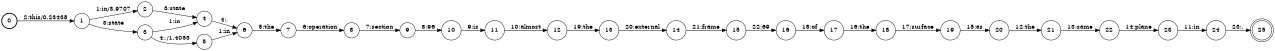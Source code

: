 digraph FST {
rankdir = LR;
size = "8.5,11";
label = "";
center = 1;
orientation = Portrait;
ranksep = "0.4";
nodesep = "0.25";
0 [label = "0", shape = circle, style = bold, fontsize = 14]
	0 -> 1 [label = "2:this/0.23438", fontsize = 14];
1 [label = "1", shape = circle, style = solid, fontsize = 14]
	1 -> 2 [label = "1:in/3.9707", fontsize = 14];
	1 -> 3 [label = "3:state", fontsize = 14];
2 [label = "2", shape = circle, style = solid, fontsize = 14]
	2 -> 4 [label = "3:state", fontsize = 14];
3 [label = "3", shape = circle, style = solid, fontsize = 14]
	3 -> 4 [label = "1:in", fontsize = 14];
	3 -> 5 [label = "4:,/1.4053", fontsize = 14];
4 [label = "4", shape = circle, style = solid, fontsize = 14]
	4 -> 6 [label = "4:,", fontsize = 14];
5 [label = "5", shape = circle, style = solid, fontsize = 14]
	5 -> 6 [label = "1:in", fontsize = 14];
6 [label = "6", shape = circle, style = solid, fontsize = 14]
	6 -> 7 [label = "5:the", fontsize = 14];
7 [label = "7", shape = circle, style = solid, fontsize = 14]
	7 -> 8 [label = "6:operation", fontsize = 14];
8 [label = "8", shape = circle, style = solid, fontsize = 14]
	8 -> 9 [label = "7:section", fontsize = 14];
9 [label = "9", shape = circle, style = solid, fontsize = 14]
	9 -> 10 [label = "8:96", fontsize = 14];
10 [label = "10", shape = circle, style = solid, fontsize = 14]
	10 -> 11 [label = "9:is", fontsize = 14];
11 [label = "11", shape = circle, style = solid, fontsize = 14]
	11 -> 12 [label = "10:almost", fontsize = 14];
12 [label = "12", shape = circle, style = solid, fontsize = 14]
	12 -> 13 [label = "19:the", fontsize = 14];
13 [label = "13", shape = circle, style = solid, fontsize = 14]
	13 -> 14 [label = "20:external", fontsize = 14];
14 [label = "14", shape = circle, style = solid, fontsize = 14]
	14 -> 15 [label = "21:frame", fontsize = 14];
15 [label = "15", shape = circle, style = solid, fontsize = 14]
	15 -> 16 [label = "22:69", fontsize = 14];
16 [label = "16", shape = circle, style = solid, fontsize = 14]
	16 -> 17 [label = "18:of", fontsize = 14];
17 [label = "17", shape = circle, style = solid, fontsize = 14]
	17 -> 18 [label = "16:the", fontsize = 14];
18 [label = "18", shape = circle, style = solid, fontsize = 14]
	18 -> 19 [label = "17:surface", fontsize = 14];
19 [label = "19", shape = circle, style = solid, fontsize = 14]
	19 -> 20 [label = "15:as", fontsize = 14];
20 [label = "20", shape = circle, style = solid, fontsize = 14]
	20 -> 21 [label = "12:the", fontsize = 14];
21 [label = "21", shape = circle, style = solid, fontsize = 14]
	21 -> 22 [label = "13:same", fontsize = 14];
22 [label = "22", shape = circle, style = solid, fontsize = 14]
	22 -> 23 [label = "14:plane", fontsize = 14];
23 [label = "23", shape = circle, style = solid, fontsize = 14]
	23 -> 24 [label = "11:in", fontsize = 14];
24 [label = "24", shape = circle, style = solid, fontsize = 14]
	24 -> 25 [label = "23:.", fontsize = 14];
25 [label = "25", shape = doublecircle, style = solid, fontsize = 14]
}
